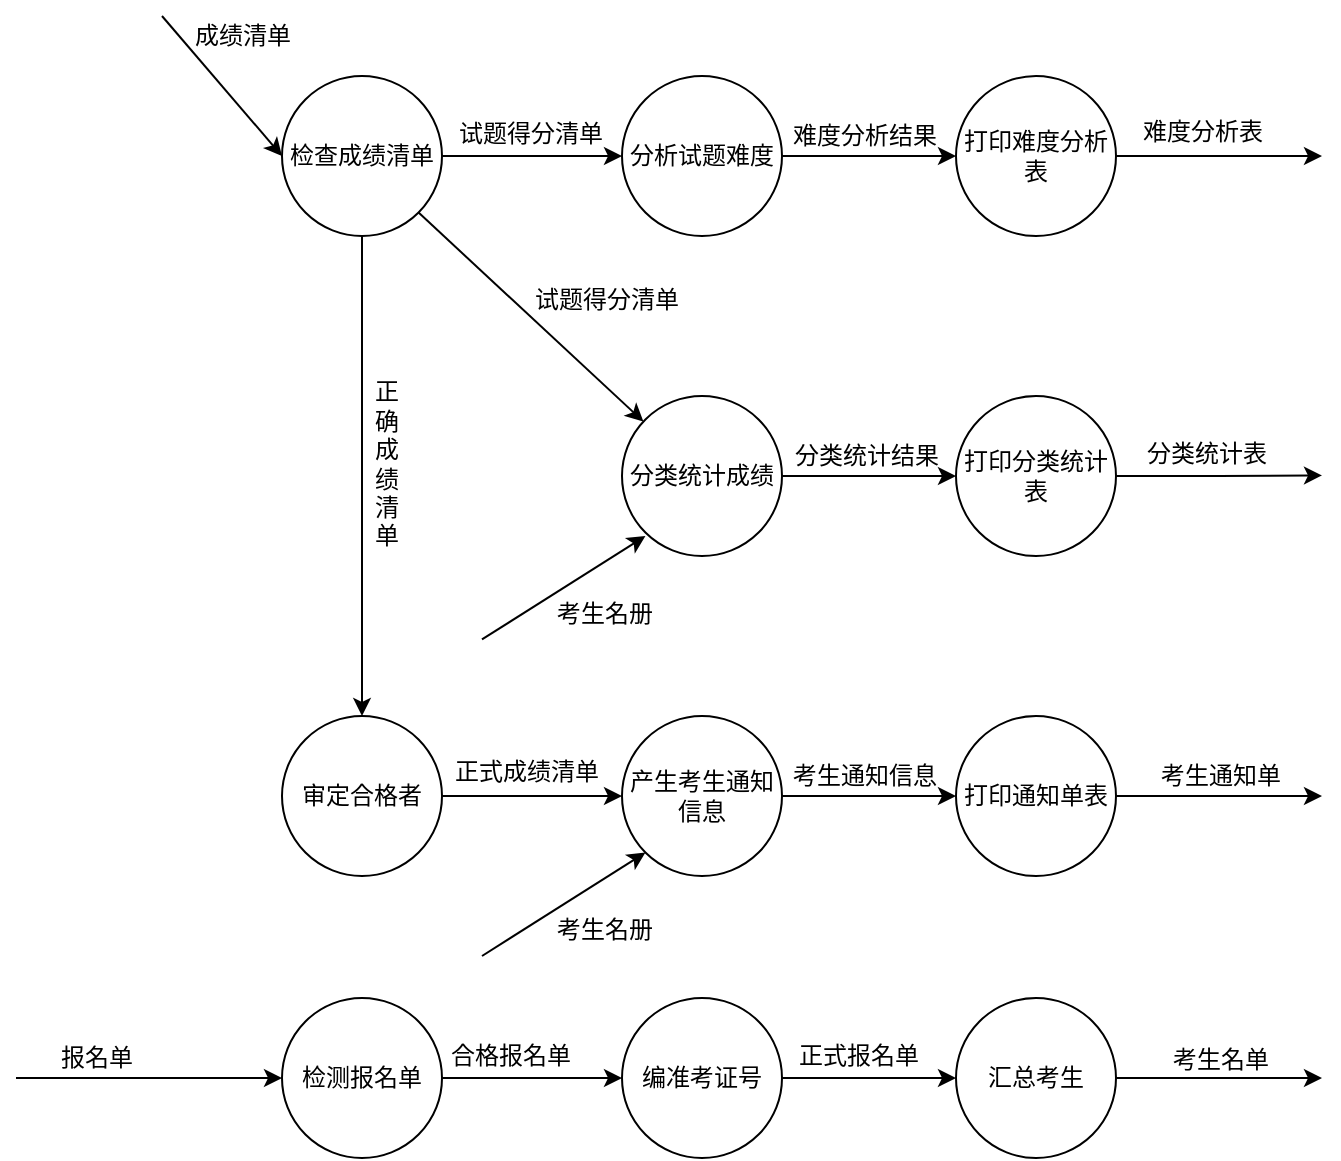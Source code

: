 <mxfile version="20.7.2" type="github">
  <diagram id="nNJ1jZ-xoB6Q-V_5DmPo" name="第 1 页">
    <mxGraphModel dx="1034" dy="466" grid="1" gridSize="10" guides="1" tooltips="1" connect="1" arrows="1" fold="1" page="1" pageScale="1" pageWidth="827" pageHeight="1169" math="0" shadow="0">
      <root>
        <mxCell id="0" />
        <mxCell id="1" parent="0" />
        <mxCell id="yu4EfbE-rzxSada8_k_1-1" value="检测报名单" style="ellipse;whiteSpace=wrap;html=1;aspect=fixed;" parent="1" vertex="1">
          <mxGeometry x="490" y="631" width="80" height="80" as="geometry" />
        </mxCell>
        <mxCell id="yu4EfbE-rzxSada8_k_1-2" value="编准考证号" style="ellipse;whiteSpace=wrap;html=1;aspect=fixed;" parent="1" vertex="1">
          <mxGeometry x="660" y="631" width="80" height="80" as="geometry" />
        </mxCell>
        <mxCell id="yu4EfbE-rzxSada8_k_1-21" style="edgeStyle=orthogonalEdgeStyle;rounded=0;orthogonalLoop=1;jettySize=auto;html=1;exitX=1;exitY=0.5;exitDx=0;exitDy=0;" parent="1" source="yu4EfbE-rzxSada8_k_1-3" edge="1">
          <mxGeometry relative="1" as="geometry">
            <mxPoint x="1010" y="671" as="targetPoint" />
          </mxGeometry>
        </mxCell>
        <mxCell id="yu4EfbE-rzxSada8_k_1-3" value="汇总考生" style="ellipse;whiteSpace=wrap;html=1;aspect=fixed;" parent="1" vertex="1">
          <mxGeometry x="827" y="631" width="80" height="80" as="geometry" />
        </mxCell>
        <mxCell id="yu4EfbE-rzxSada8_k_1-24" style="edgeStyle=orthogonalEdgeStyle;rounded=0;orthogonalLoop=1;jettySize=auto;html=1;exitX=1;exitY=0.5;exitDx=0;exitDy=0;entryX=0;entryY=0.5;entryDx=0;entryDy=0;" parent="1" source="yu4EfbE-rzxSada8_k_1-4" target="yu4EfbE-rzxSada8_k_1-5" edge="1">
          <mxGeometry relative="1" as="geometry" />
        </mxCell>
        <mxCell id="yu4EfbE-rzxSada8_k_1-30" style="edgeStyle=orthogonalEdgeStyle;rounded=0;orthogonalLoop=1;jettySize=auto;html=1;exitX=0.5;exitY=1;exitDx=0;exitDy=0;entryX=0.5;entryY=0;entryDx=0;entryDy=0;" parent="1" source="yu4EfbE-rzxSada8_k_1-4" target="yu4EfbE-rzxSada8_k_1-11" edge="1">
          <mxGeometry relative="1" as="geometry" />
        </mxCell>
        <mxCell id="yu4EfbE-rzxSada8_k_1-4" value="检查成绩清单" style="ellipse;whiteSpace=wrap;html=1;aspect=fixed;" parent="1" vertex="1">
          <mxGeometry x="490" y="170" width="80" height="80" as="geometry" />
        </mxCell>
        <mxCell id="yu4EfbE-rzxSada8_k_1-26" style="edgeStyle=orthogonalEdgeStyle;rounded=0;orthogonalLoop=1;jettySize=auto;html=1;exitX=1;exitY=0.5;exitDx=0;exitDy=0;entryX=0;entryY=0.5;entryDx=0;entryDy=0;" parent="1" source="yu4EfbE-rzxSada8_k_1-5" target="yu4EfbE-rzxSada8_k_1-6" edge="1">
          <mxGeometry relative="1" as="geometry" />
        </mxCell>
        <mxCell id="yu4EfbE-rzxSada8_k_1-5" value="分析试题难度" style="ellipse;whiteSpace=wrap;html=1;aspect=fixed;" parent="1" vertex="1">
          <mxGeometry x="660" y="170" width="80" height="80" as="geometry" />
        </mxCell>
        <mxCell id="yu4EfbE-rzxSada8_k_1-28" style="edgeStyle=orthogonalEdgeStyle;rounded=0;orthogonalLoop=1;jettySize=auto;html=1;exitX=1;exitY=0.5;exitDx=0;exitDy=0;" parent="1" source="yu4EfbE-rzxSada8_k_1-6" edge="1">
          <mxGeometry relative="1" as="geometry">
            <mxPoint x="1010" y="210" as="targetPoint" />
          </mxGeometry>
        </mxCell>
        <mxCell id="yu4EfbE-rzxSada8_k_1-6" value="打印难度分析表" style="ellipse;whiteSpace=wrap;html=1;aspect=fixed;" parent="1" vertex="1">
          <mxGeometry x="827" y="170" width="80" height="80" as="geometry" />
        </mxCell>
        <mxCell id="yu4EfbE-rzxSada8_k_1-39" style="edgeStyle=orthogonalEdgeStyle;rounded=0;orthogonalLoop=1;jettySize=auto;html=1;exitX=1;exitY=0.5;exitDx=0;exitDy=0;" parent="1" source="yu4EfbE-rzxSada8_k_1-7" edge="1">
          <mxGeometry relative="1" as="geometry">
            <mxPoint x="1010" y="369.714" as="targetPoint" />
          </mxGeometry>
        </mxCell>
        <mxCell id="yu4EfbE-rzxSada8_k_1-7" value="打印分类统计表" style="ellipse;whiteSpace=wrap;html=1;aspect=fixed;" parent="1" vertex="1">
          <mxGeometry x="827" y="330" width="80" height="80" as="geometry" />
        </mxCell>
        <mxCell id="yu4EfbE-rzxSada8_k_1-47" style="edgeStyle=orthogonalEdgeStyle;rounded=0;orthogonalLoop=1;jettySize=auto;html=1;exitX=1;exitY=0.5;exitDx=0;exitDy=0;" parent="1" source="yu4EfbE-rzxSada8_k_1-8" edge="1">
          <mxGeometry relative="1" as="geometry">
            <mxPoint x="1010" y="530" as="targetPoint" />
          </mxGeometry>
        </mxCell>
        <mxCell id="yu4EfbE-rzxSada8_k_1-8" value="打印通知单表" style="ellipse;whiteSpace=wrap;html=1;aspect=fixed;" parent="1" vertex="1">
          <mxGeometry x="827" y="490" width="80" height="80" as="geometry" />
        </mxCell>
        <mxCell id="yu4EfbE-rzxSada8_k_1-37" style="edgeStyle=orthogonalEdgeStyle;rounded=0;orthogonalLoop=1;jettySize=auto;html=1;exitX=1;exitY=0.5;exitDx=0;exitDy=0;entryX=0;entryY=0.5;entryDx=0;entryDy=0;" parent="1" source="yu4EfbE-rzxSada8_k_1-9" target="yu4EfbE-rzxSada8_k_1-7" edge="1">
          <mxGeometry relative="1" as="geometry" />
        </mxCell>
        <mxCell id="yu4EfbE-rzxSada8_k_1-9" value="分类统计成绩" style="ellipse;whiteSpace=wrap;html=1;aspect=fixed;" parent="1" vertex="1">
          <mxGeometry x="660" y="330" width="80" height="80" as="geometry" />
        </mxCell>
        <mxCell id="yu4EfbE-rzxSada8_k_1-45" style="edgeStyle=orthogonalEdgeStyle;rounded=0;orthogonalLoop=1;jettySize=auto;html=1;exitX=1;exitY=0.5;exitDx=0;exitDy=0;entryX=0;entryY=0.5;entryDx=0;entryDy=0;" parent="1" source="yu4EfbE-rzxSada8_k_1-10" target="yu4EfbE-rzxSada8_k_1-8" edge="1">
          <mxGeometry relative="1" as="geometry" />
        </mxCell>
        <mxCell id="yu4EfbE-rzxSada8_k_1-10" value="产生考生通知信息" style="ellipse;whiteSpace=wrap;html=1;aspect=fixed;" parent="1" vertex="1">
          <mxGeometry x="660" y="490" width="80" height="80" as="geometry" />
        </mxCell>
        <mxCell id="yu4EfbE-rzxSada8_k_1-41" style="edgeStyle=orthogonalEdgeStyle;rounded=0;orthogonalLoop=1;jettySize=auto;html=1;exitX=1;exitY=0.5;exitDx=0;exitDy=0;entryX=0;entryY=0.5;entryDx=0;entryDy=0;" parent="1" source="yu4EfbE-rzxSada8_k_1-11" target="yu4EfbE-rzxSada8_k_1-10" edge="1">
          <mxGeometry relative="1" as="geometry" />
        </mxCell>
        <mxCell id="yu4EfbE-rzxSada8_k_1-11" value="审定合格者" style="ellipse;whiteSpace=wrap;html=1;aspect=fixed;" parent="1" vertex="1">
          <mxGeometry x="490" y="490" width="80" height="80" as="geometry" />
        </mxCell>
        <mxCell id="yu4EfbE-rzxSada8_k_1-12" value="报名单" style="text;html=1;align=center;verticalAlign=middle;resizable=0;points=[];autosize=1;strokeColor=none;fillColor=none;" parent="1" vertex="1">
          <mxGeometry x="367" y="646" width="60" height="30" as="geometry" />
        </mxCell>
        <mxCell id="yu4EfbE-rzxSada8_k_1-13" value="" style="endArrow=classic;html=1;rounded=0;entryX=0;entryY=0.5;entryDx=0;entryDy=0;" parent="1" target="yu4EfbE-rzxSada8_k_1-4" edge="1">
          <mxGeometry width="50" height="50" relative="1" as="geometry">
            <mxPoint x="430" y="140" as="sourcePoint" />
            <mxPoint x="454" y="50" as="targetPoint" />
          </mxGeometry>
        </mxCell>
        <mxCell id="yu4EfbE-rzxSada8_k_1-14" value="" style="endArrow=classic;html=1;rounded=0;exitX=1;exitY=0.5;exitDx=0;exitDy=0;entryX=0;entryY=0.5;entryDx=0;entryDy=0;" parent="1" source="yu4EfbE-rzxSada8_k_1-2" target="yu4EfbE-rzxSada8_k_1-3" edge="1">
          <mxGeometry width="50" height="50" relative="1" as="geometry">
            <mxPoint x="697" y="761" as="sourcePoint" />
            <mxPoint x="747" y="711" as="targetPoint" />
          </mxGeometry>
        </mxCell>
        <mxCell id="yu4EfbE-rzxSada8_k_1-16" value="" style="endArrow=classic;html=1;rounded=0;entryX=0;entryY=0.5;entryDx=0;entryDy=0;" parent="1" target="yu4EfbE-rzxSada8_k_1-1" edge="1">
          <mxGeometry width="50" height="50" relative="1" as="geometry">
            <mxPoint x="357" y="671" as="sourcePoint" />
            <mxPoint x="407" y="701" as="targetPoint" />
          </mxGeometry>
        </mxCell>
        <mxCell id="yu4EfbE-rzxSada8_k_1-17" value="" style="endArrow=classic;html=1;rounded=0;exitX=1;exitY=0.5;exitDx=0;exitDy=0;entryX=0;entryY=0.5;entryDx=0;entryDy=0;" parent="1" source="yu4EfbE-rzxSada8_k_1-1" target="yu4EfbE-rzxSada8_k_1-2" edge="1">
          <mxGeometry width="50" height="50" relative="1" as="geometry">
            <mxPoint x="567" y="721" as="sourcePoint" />
            <mxPoint x="617" y="671" as="targetPoint" />
          </mxGeometry>
        </mxCell>
        <mxCell id="yu4EfbE-rzxSada8_k_1-18" value="合格报名单" style="text;html=1;align=center;verticalAlign=middle;resizable=0;points=[];autosize=1;strokeColor=none;fillColor=none;" parent="1" vertex="1">
          <mxGeometry x="564" y="645" width="80" height="30" as="geometry" />
        </mxCell>
        <mxCell id="yu4EfbE-rzxSada8_k_1-20" value="&lt;div&gt;正式报名单&lt;/div&gt;" style="text;html=1;align=center;verticalAlign=middle;resizable=0;points=[];autosize=1;strokeColor=none;fillColor=none;" parent="1" vertex="1">
          <mxGeometry x="738" y="645" width="80" height="30" as="geometry" />
        </mxCell>
        <mxCell id="yu4EfbE-rzxSada8_k_1-22" value="&lt;div&gt;考生名单&lt;/div&gt;" style="text;html=1;align=center;verticalAlign=middle;resizable=0;points=[];autosize=1;strokeColor=none;fillColor=none;" parent="1" vertex="1">
          <mxGeometry x="924" y="647" width="70" height="30" as="geometry" />
        </mxCell>
        <mxCell id="yu4EfbE-rzxSada8_k_1-23" value="成绩清单" style="text;html=1;align=center;verticalAlign=middle;resizable=0;points=[];autosize=1;strokeColor=none;fillColor=none;" parent="1" vertex="1">
          <mxGeometry x="435" y="135" width="70" height="30" as="geometry" />
        </mxCell>
        <mxCell id="yu4EfbE-rzxSada8_k_1-25" value="试题得分清单" style="text;html=1;align=center;verticalAlign=middle;resizable=0;points=[];autosize=1;strokeColor=none;fillColor=none;" parent="1" vertex="1">
          <mxGeometry x="564" y="184" width="100" height="30" as="geometry" />
        </mxCell>
        <mxCell id="yu4EfbE-rzxSada8_k_1-27" value="难度分析结果" style="text;html=1;align=center;verticalAlign=middle;resizable=0;points=[];autosize=1;strokeColor=none;fillColor=none;" parent="1" vertex="1">
          <mxGeometry x="731" y="185" width="100" height="30" as="geometry" />
        </mxCell>
        <mxCell id="yu4EfbE-rzxSada8_k_1-29" value="难度分析表" style="text;html=1;align=center;verticalAlign=middle;resizable=0;points=[];autosize=1;strokeColor=none;fillColor=none;" parent="1" vertex="1">
          <mxGeometry x="910" y="183" width="80" height="30" as="geometry" />
        </mxCell>
        <mxCell id="yu4EfbE-rzxSada8_k_1-31" value="&lt;div&gt;正&lt;/div&gt;&lt;div&gt;确&lt;/div&gt;&lt;div&gt;成&lt;/div&gt;&lt;div&gt;绩&lt;/div&gt;&lt;div&gt;清&lt;/div&gt;&lt;div&gt;单&lt;/div&gt;" style="text;html=1;align=center;verticalAlign=middle;resizable=0;points=[];autosize=1;strokeColor=none;fillColor=none;" parent="1" vertex="1">
          <mxGeometry x="522" y="314" width="40" height="100" as="geometry" />
        </mxCell>
        <mxCell id="yu4EfbE-rzxSada8_k_1-35" value="" style="endArrow=classic;html=1;rounded=0;exitX=1;exitY=1;exitDx=0;exitDy=0;" parent="1" source="yu4EfbE-rzxSada8_k_1-4" target="yu4EfbE-rzxSada8_k_1-9" edge="1">
          <mxGeometry width="50" height="50" relative="1" as="geometry">
            <mxPoint x="610" y="450" as="sourcePoint" />
            <mxPoint x="660" y="400" as="targetPoint" />
          </mxGeometry>
        </mxCell>
        <mxCell id="yu4EfbE-rzxSada8_k_1-36" value="试题得分清单" style="text;html=1;align=center;verticalAlign=middle;resizable=0;points=[];autosize=1;strokeColor=none;fillColor=none;" parent="1" vertex="1">
          <mxGeometry x="602" y="267" width="100" height="30" as="geometry" />
        </mxCell>
        <mxCell id="yu4EfbE-rzxSada8_k_1-38" value="分类统计结果" style="text;html=1;align=center;verticalAlign=middle;resizable=0;points=[];autosize=1;strokeColor=none;fillColor=none;" parent="1" vertex="1">
          <mxGeometry x="732" y="345" width="100" height="30" as="geometry" />
        </mxCell>
        <mxCell id="yu4EfbE-rzxSada8_k_1-40" value="分类统计表" style="text;html=1;align=center;verticalAlign=middle;resizable=0;points=[];autosize=1;strokeColor=none;fillColor=none;" parent="1" vertex="1">
          <mxGeometry x="912" y="344" width="80" height="30" as="geometry" />
        </mxCell>
        <mxCell id="yu4EfbE-rzxSada8_k_1-42" value="正式成绩清单" style="text;html=1;align=center;verticalAlign=middle;resizable=0;points=[];autosize=1;strokeColor=none;fillColor=none;" parent="1" vertex="1">
          <mxGeometry x="562" y="503" width="100" height="30" as="geometry" />
        </mxCell>
        <mxCell id="yu4EfbE-rzxSada8_k_1-43" value="" style="endArrow=classic;html=1;rounded=0;entryX=0;entryY=1;entryDx=0;entryDy=0;" parent="1" target="yu4EfbE-rzxSada8_k_1-10" edge="1">
          <mxGeometry width="50" height="50" relative="1" as="geometry">
            <mxPoint x="590" y="610" as="sourcePoint" />
            <mxPoint x="650" y="580" as="targetPoint" />
          </mxGeometry>
        </mxCell>
        <mxCell id="yu4EfbE-rzxSada8_k_1-44" value="考生名册" style="text;html=1;align=center;verticalAlign=middle;resizable=0;points=[];autosize=1;strokeColor=none;fillColor=none;" parent="1" vertex="1">
          <mxGeometry x="616" y="582" width="70" height="30" as="geometry" />
        </mxCell>
        <mxCell id="yu4EfbE-rzxSada8_k_1-46" value="考生通知信息" style="text;html=1;align=center;verticalAlign=middle;resizable=0;points=[];autosize=1;strokeColor=none;fillColor=none;" parent="1" vertex="1">
          <mxGeometry x="731" y="505" width="100" height="30" as="geometry" />
        </mxCell>
        <mxCell id="yu4EfbE-rzxSada8_k_1-48" value="考生通知单" style="text;html=1;align=center;verticalAlign=middle;resizable=0;points=[];autosize=1;strokeColor=none;fillColor=none;" parent="1" vertex="1">
          <mxGeometry x="919" y="505" width="80" height="30" as="geometry" />
        </mxCell>
        <mxCell id="yu4EfbE-rzxSada8_k_1-49" value="" style="endArrow=classic;html=1;rounded=0;entryX=0;entryY=1;entryDx=0;entryDy=0;" parent="1" edge="1">
          <mxGeometry width="50" height="50" relative="1" as="geometry">
            <mxPoint x="590" y="451.72" as="sourcePoint" />
            <mxPoint x="671.716" y="400.004" as="targetPoint" />
          </mxGeometry>
        </mxCell>
        <mxCell id="yu4EfbE-rzxSada8_k_1-50" value="考生名册" style="text;html=1;align=center;verticalAlign=middle;resizable=0;points=[];autosize=1;strokeColor=none;fillColor=none;" parent="1" vertex="1">
          <mxGeometry x="616" y="423.72" width="70" height="30" as="geometry" />
        </mxCell>
      </root>
    </mxGraphModel>
  </diagram>
</mxfile>
